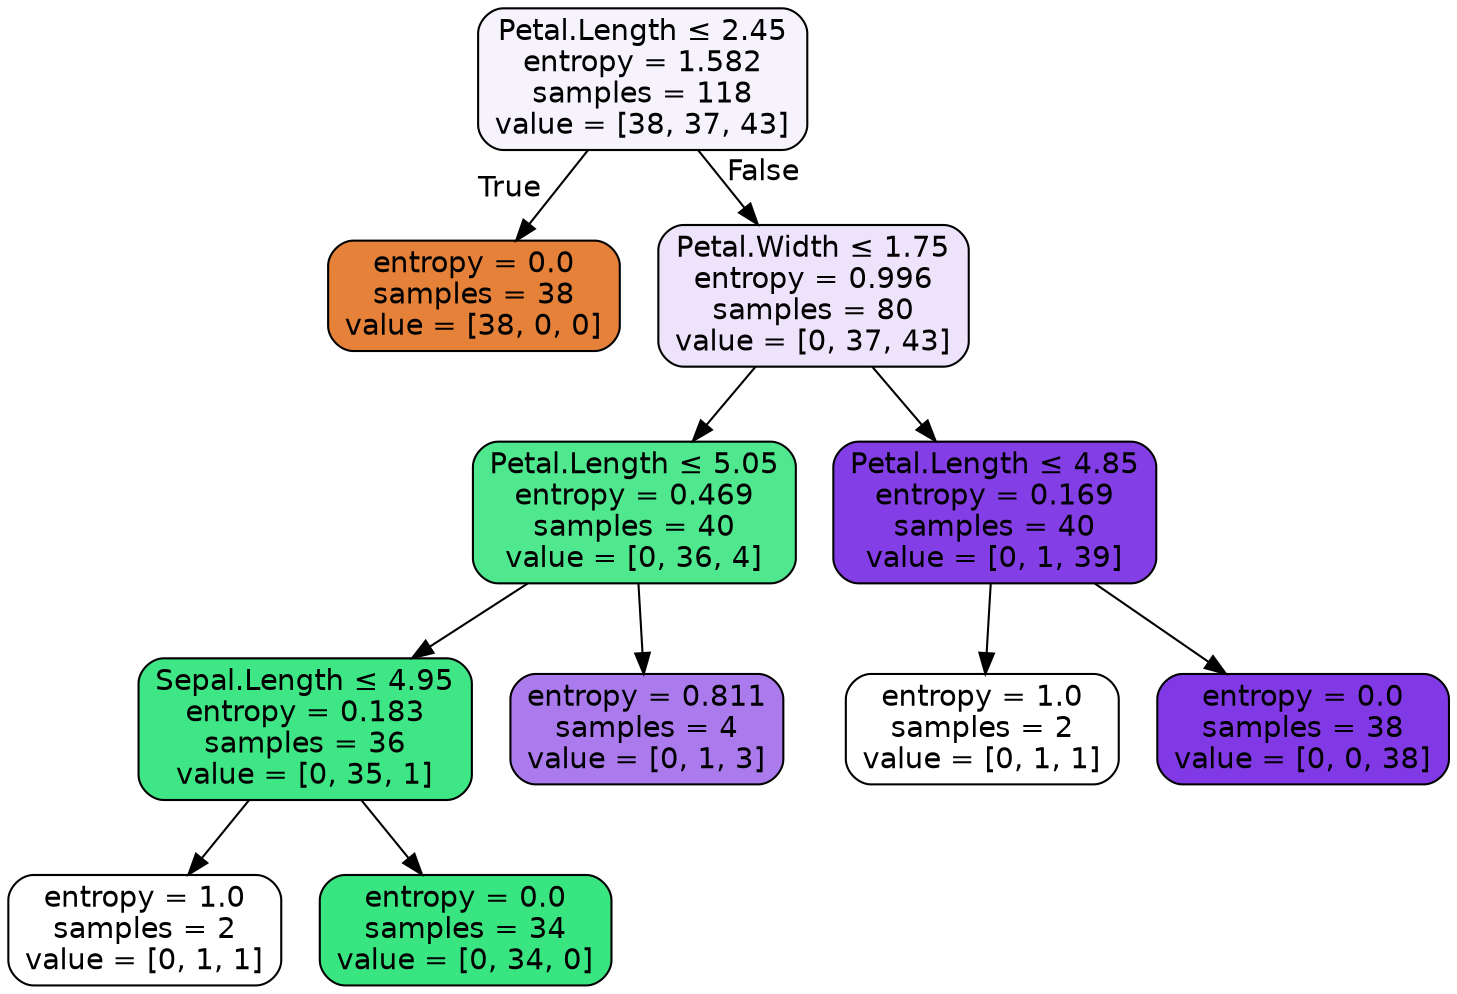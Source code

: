 digraph Tree {
node [shape=box, style="filled, rounded", color="black", fontname=helvetica] ;
edge [fontname=helvetica] ;
0 [label=<Petal.Length &le; 2.45<br/>entropy = 1.582<br/>samples = 118<br/>value = [38, 37, 43]>, fillcolor="#f7f3fd"] ;
1 [label=<entropy = 0.0<br/>samples = 38<br/>value = [38, 0, 0]>, fillcolor="#e58139"] ;
0 -> 1 [labeldistance=2.5, labelangle=45, headlabel="True"] ;
2 [label=<Petal.Width &le; 1.75<br/>entropy = 0.996<br/>samples = 80<br/>value = [0, 37, 43]>, fillcolor="#ede3fb"] ;
0 -> 2 [labeldistance=2.5, labelangle=-45, headlabel="False"] ;
3 [label=<Petal.Length &le; 5.05<br/>entropy = 0.469<br/>samples = 40<br/>value = [0, 36, 4]>, fillcolor="#4fe88f"] ;
2 -> 3 ;
4 [label=<Sepal.Length &le; 4.95<br/>entropy = 0.183<br/>samples = 36<br/>value = [0, 35, 1]>, fillcolor="#3fe685"] ;
3 -> 4 ;
5 [label=<entropy = 1.0<br/>samples = 2<br/>value = [0, 1, 1]>, fillcolor="#ffffff"] ;
4 -> 5 ;
6 [label=<entropy = 0.0<br/>samples = 34<br/>value = [0, 34, 0]>, fillcolor="#39e581"] ;
4 -> 6 ;
7 [label=<entropy = 0.811<br/>samples = 4<br/>value = [0, 1, 3]>, fillcolor="#ab7bee"] ;
3 -> 7 ;
8 [label=<Petal.Length &le; 4.85<br/>entropy = 0.169<br/>samples = 40<br/>value = [0, 1, 39]>, fillcolor="#843ee6"] ;
2 -> 8 ;
9 [label=<entropy = 1.0<br/>samples = 2<br/>value = [0, 1, 1]>, fillcolor="#ffffff"] ;
8 -> 9 ;
10 [label=<entropy = 0.0<br/>samples = 38<br/>value = [0, 0, 38]>, fillcolor="#8139e5"] ;
8 -> 10 ;
}